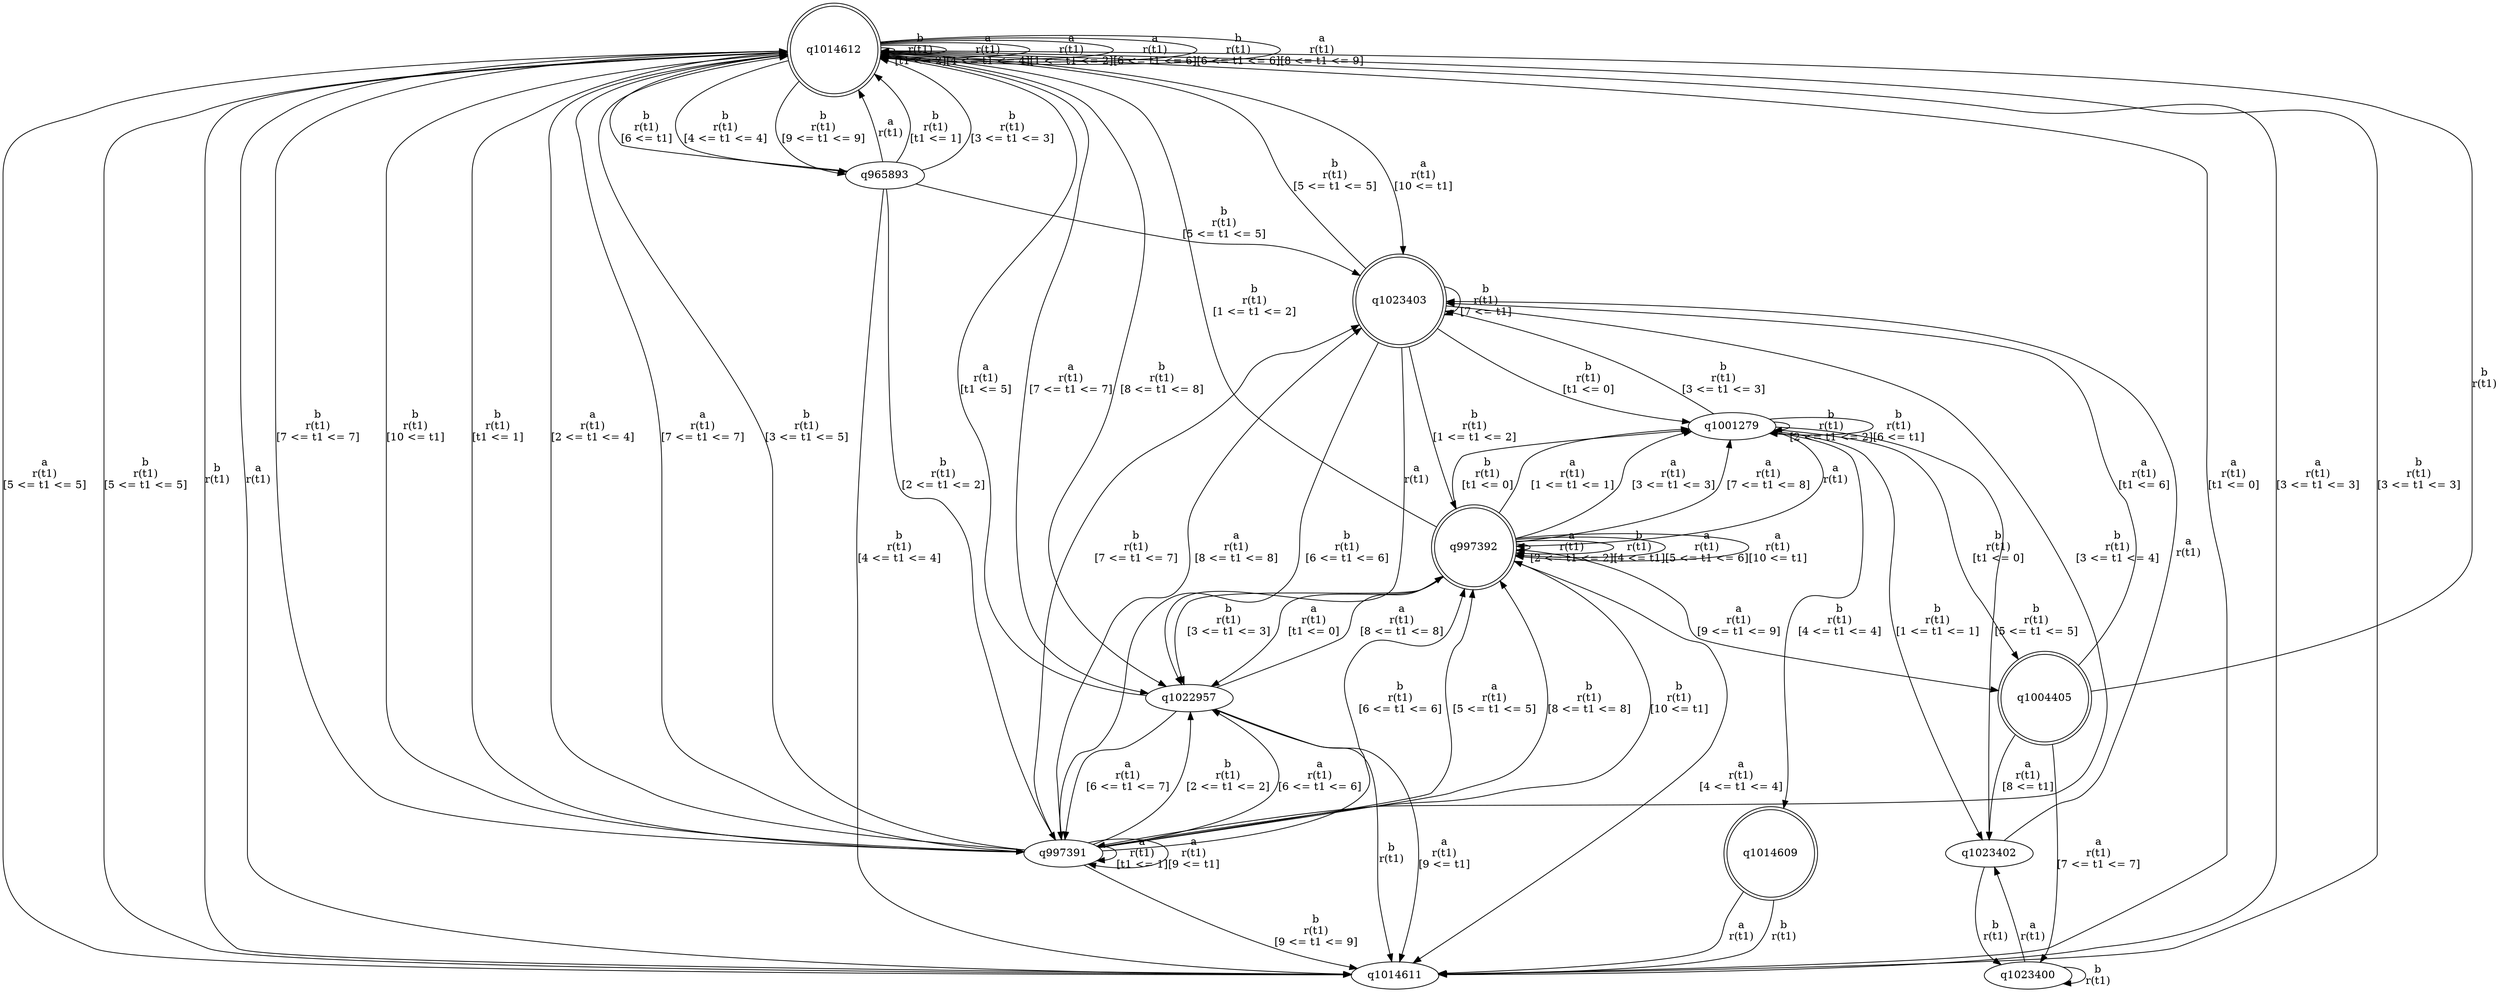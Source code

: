 digraph "tests_1/test91/solution101/solution_verwer" {
	q1014612[label=q1014612 shape=doublecircle]
	q1014611[label=q1014611]
	q965893[label=q965893]
	q997391[label=q997391]
	q1022957[label=q1022957]
	q997392[label=q997392 shape=doublecircle]
	q1001279[label=q1001279]
	q1004405[label=q1004405 shape=doublecircle]
	q1023403[label=q1023403 shape=doublecircle]
	q1023400[label=q1023400]
	q1023402[label=q1023402]
	q1014609[label=q1014609 shape=doublecircle]
	q1014612 -> q1014611[label="a\nr(t1)\n[t1 <= 0]"]
	q1014611 -> q1014612[label="b\nr(t1)\n"]
	q1014611 -> q1014612[label="a\nr(t1)\n"]
	q1014612 -> q1014612[label="b\nr(t1)\n[t1 <= 2]"]
	q1014612 -> q1014611[label="a\nr(t1)\n[3 <= t1 <= 3]"]
	q1014612 -> q1014611[label="b\nr(t1)\n[3 <= t1 <= 3]"]
	q1014612 -> q1014612[label="a\nr(t1)\n[4 <= t1 <= 4]"]
	q1014612 -> q1014612[label="a\nr(t1)\n[1 <= t1 <= 2]"]
	q1014612 -> q965893[label="b\nr(t1)\n[4 <= t1 <= 4]"]
	q965893 -> q1014612[label="a\nr(t1)\n"]
	q965893 -> q1014612[label="b\nr(t1)\n[t1 <= 1]"]
	q965893 -> q997391[label="b\nr(t1)\n[2 <= t1 <= 2]"]
	q997391 -> q1014612[label="b\nr(t1)\n[t1 <= 1]"]
	q997391 -> q997391[label="a\nr(t1)\n[t1 <= 1]"]
	q997391 -> q1022957[label="b\nr(t1)\n[2 <= t1 <= 2]"]
	q1022957 -> q1014611[label="b\nr(t1)\n"]
	q1022957 -> q1014612[label="a\nr(t1)\n[t1 <= 5]"]
	q1022957 -> q997391[label="a\nr(t1)\n[6 <= t1 <= 7]"]
	q1022957 -> q997392[label="a\nr(t1)\n[8 <= t1 <= 8]"]
	q997392 -> q1022957[label="a\nr(t1)\n[t1 <= 0]"]
	q997392 -> q1001279[label="b\nr(t1)\n[t1 <= 0]"]
	q1001279 -> q997392[label="a\nr(t1)\n"]
	q1001279 -> q1004405[label="b\nr(t1)\n[t1 <= 0]"]
	q1004405 -> q1014612[label="b\nr(t1)\n"]
	q1004405 -> q1023403[label="a\nr(t1)\n[t1 <= 6]"]
	q1023403 -> q1022957[label="a\nr(t1)\n"]
	q1023403 -> q1001279[label="b\nr(t1)\n[t1 <= 0]"]
	q1023403 -> q997392[label="b\nr(t1)\n[1 <= t1 <= 2]"]
	q1023403 -> q997391[label="b\nr(t1)\n[3 <= t1 <= 4]"]
	q1023403 -> q1014612[label="b\nr(t1)\n[5 <= t1 <= 5]"]
	q1023403 -> q997391[label="b\nr(t1)\n[6 <= t1 <= 6]"]
	q1023403 -> q1023403[label="b\nr(t1)\n[7 <= t1]"]
	q1004405 -> q1023400[label="a\nr(t1)\n[7 <= t1 <= 7]"]
	q1023400 -> q1023402[label="a\nr(t1)\n"]
	q1023402 -> q1023403[label="a\nr(t1)\n"]
	q1023402 -> q1023400[label="b\nr(t1)\n"]
	q1023400 -> q1023400[label="b\nr(t1)\n"]
	q1004405 -> q1023402[label="a\nr(t1)\n[8 <= t1]"]
	q1001279 -> q1023402[label="b\nr(t1)\n[1 <= t1 <= 1]"]
	q1001279 -> q1001279[label="b\nr(t1)\n[2 <= t1 <= 2]"]
	q1001279 -> q1023403[label="b\nr(t1)\n[3 <= t1 <= 3]"]
	q1001279 -> q1014609[label="b\nr(t1)\n[4 <= t1 <= 4]"]
	q1014609 -> q1014611[label="a\nr(t1)\n"]
	q1014609 -> q1014611[label="b\nr(t1)\n"]
	q1001279 -> q1023402[label="b\nr(t1)\n[5 <= t1 <= 5]"]
	q1001279 -> q1001279[label="b\nr(t1)\n[6 <= t1]"]
	q997392 -> q1001279[label="a\nr(t1)\n[1 <= t1 <= 1]"]
	q997392 -> q1014612[label="b\nr(t1)\n[1 <= t1 <= 2]"]
	q997392 -> q997392[label="a\nr(t1)\n[2 <= t1 <= 2]"]
	q997392 -> q1022957[label="b\nr(t1)\n[3 <= t1 <= 3]"]
	q997392 -> q997392[label="b\nr(t1)\n[4 <= t1]"]
	q997392 -> q1001279[label="a\nr(t1)\n[3 <= t1 <= 3]"]
	q997392 -> q1014611[label="a\nr(t1)\n[4 <= t1 <= 4]"]
	q997392 -> q997392[label="a\nr(t1)\n[5 <= t1 <= 6]"]
	q997392 -> q997392[label="a\nr(t1)\n[10 <= t1]"]
	q997392 -> q1004405[label="a\nr(t1)\n[9 <= t1 <= 9]"]
	q997392 -> q1001279[label="a\nr(t1)\n[7 <= t1 <= 8]"]
	q1022957 -> q1014611[label="a\nr(t1)\n[9 <= t1]"]
	q997391 -> q1014612[label="a\nr(t1)\n[2 <= t1 <= 4]"]
	q997391 -> q997392[label="a\nr(t1)\n[5 <= t1 <= 5]"]
	q997391 -> q1022957[label="a\nr(t1)\n[6 <= t1 <= 6]"]
	q997391 -> q1023403[label="b\nr(t1)\n[7 <= t1 <= 7]"]
	q997391 -> q1014612[label="a\nr(t1)\n[7 <= t1 <= 7]"]
	q997391 -> q997392[label="b\nr(t1)\n[8 <= t1 <= 8]"]
	q997391 -> q1023403[label="a\nr(t1)\n[8 <= t1 <= 8]"]
	q997391 -> q997391[label="a\nr(t1)\n[9 <= t1]"]
	q997391 -> q1014611[label="b\nr(t1)\n[9 <= t1 <= 9]"]
	q997391 -> q997392[label="b\nr(t1)\n[10 <= t1]"]
	q997391 -> q997392[label="b\nr(t1)\n[6 <= t1 <= 6]"]
	q997391 -> q1014612[label="b\nr(t1)\n[3 <= t1 <= 5]"]
	q965893 -> q1014612[label="b\nr(t1)\n[3 <= t1 <= 3]"]
	q965893 -> q1014612[label="b\nr(t1)\n[6 <= t1]"]
	q965893 -> q1014611[label="b\nr(t1)\n[4 <= t1 <= 4]"]
	q965893 -> q1023403[label="b\nr(t1)\n[5 <= t1 <= 5]"]
	q1014612 -> q1014611[label="a\nr(t1)\n[5 <= t1 <= 5]"]
	q1014612 -> q1014611[label="b\nr(t1)\n[5 <= t1 <= 5]"]
	q1014612 -> q1014612[label="a\nr(t1)\n[6 <= t1 <= 6]"]
	q1014612 -> q1014612[label="b\nr(t1)\n[6 <= t1 <= 6]"]
	q1014612 -> q1022957[label="a\nr(t1)\n[7 <= t1 <= 7]"]
	q1014612 -> q997391[label="b\nr(t1)\n[7 <= t1 <= 7]"]
	q1014612 -> q1022957[label="b\nr(t1)\n[8 <= t1 <= 8]"]
	q1014612 -> q1023403[label="a\nr(t1)\n[10 <= t1]"]
	q1014612 -> q1014612[label="a\nr(t1)\n[8 <= t1 <= 9]"]
	q1014612 -> q965893[label="b\nr(t1)\n[9 <= t1 <= 9]"]
	q1014612 -> q997391[label="b\nr(t1)\n[10 <= t1]"]
}
